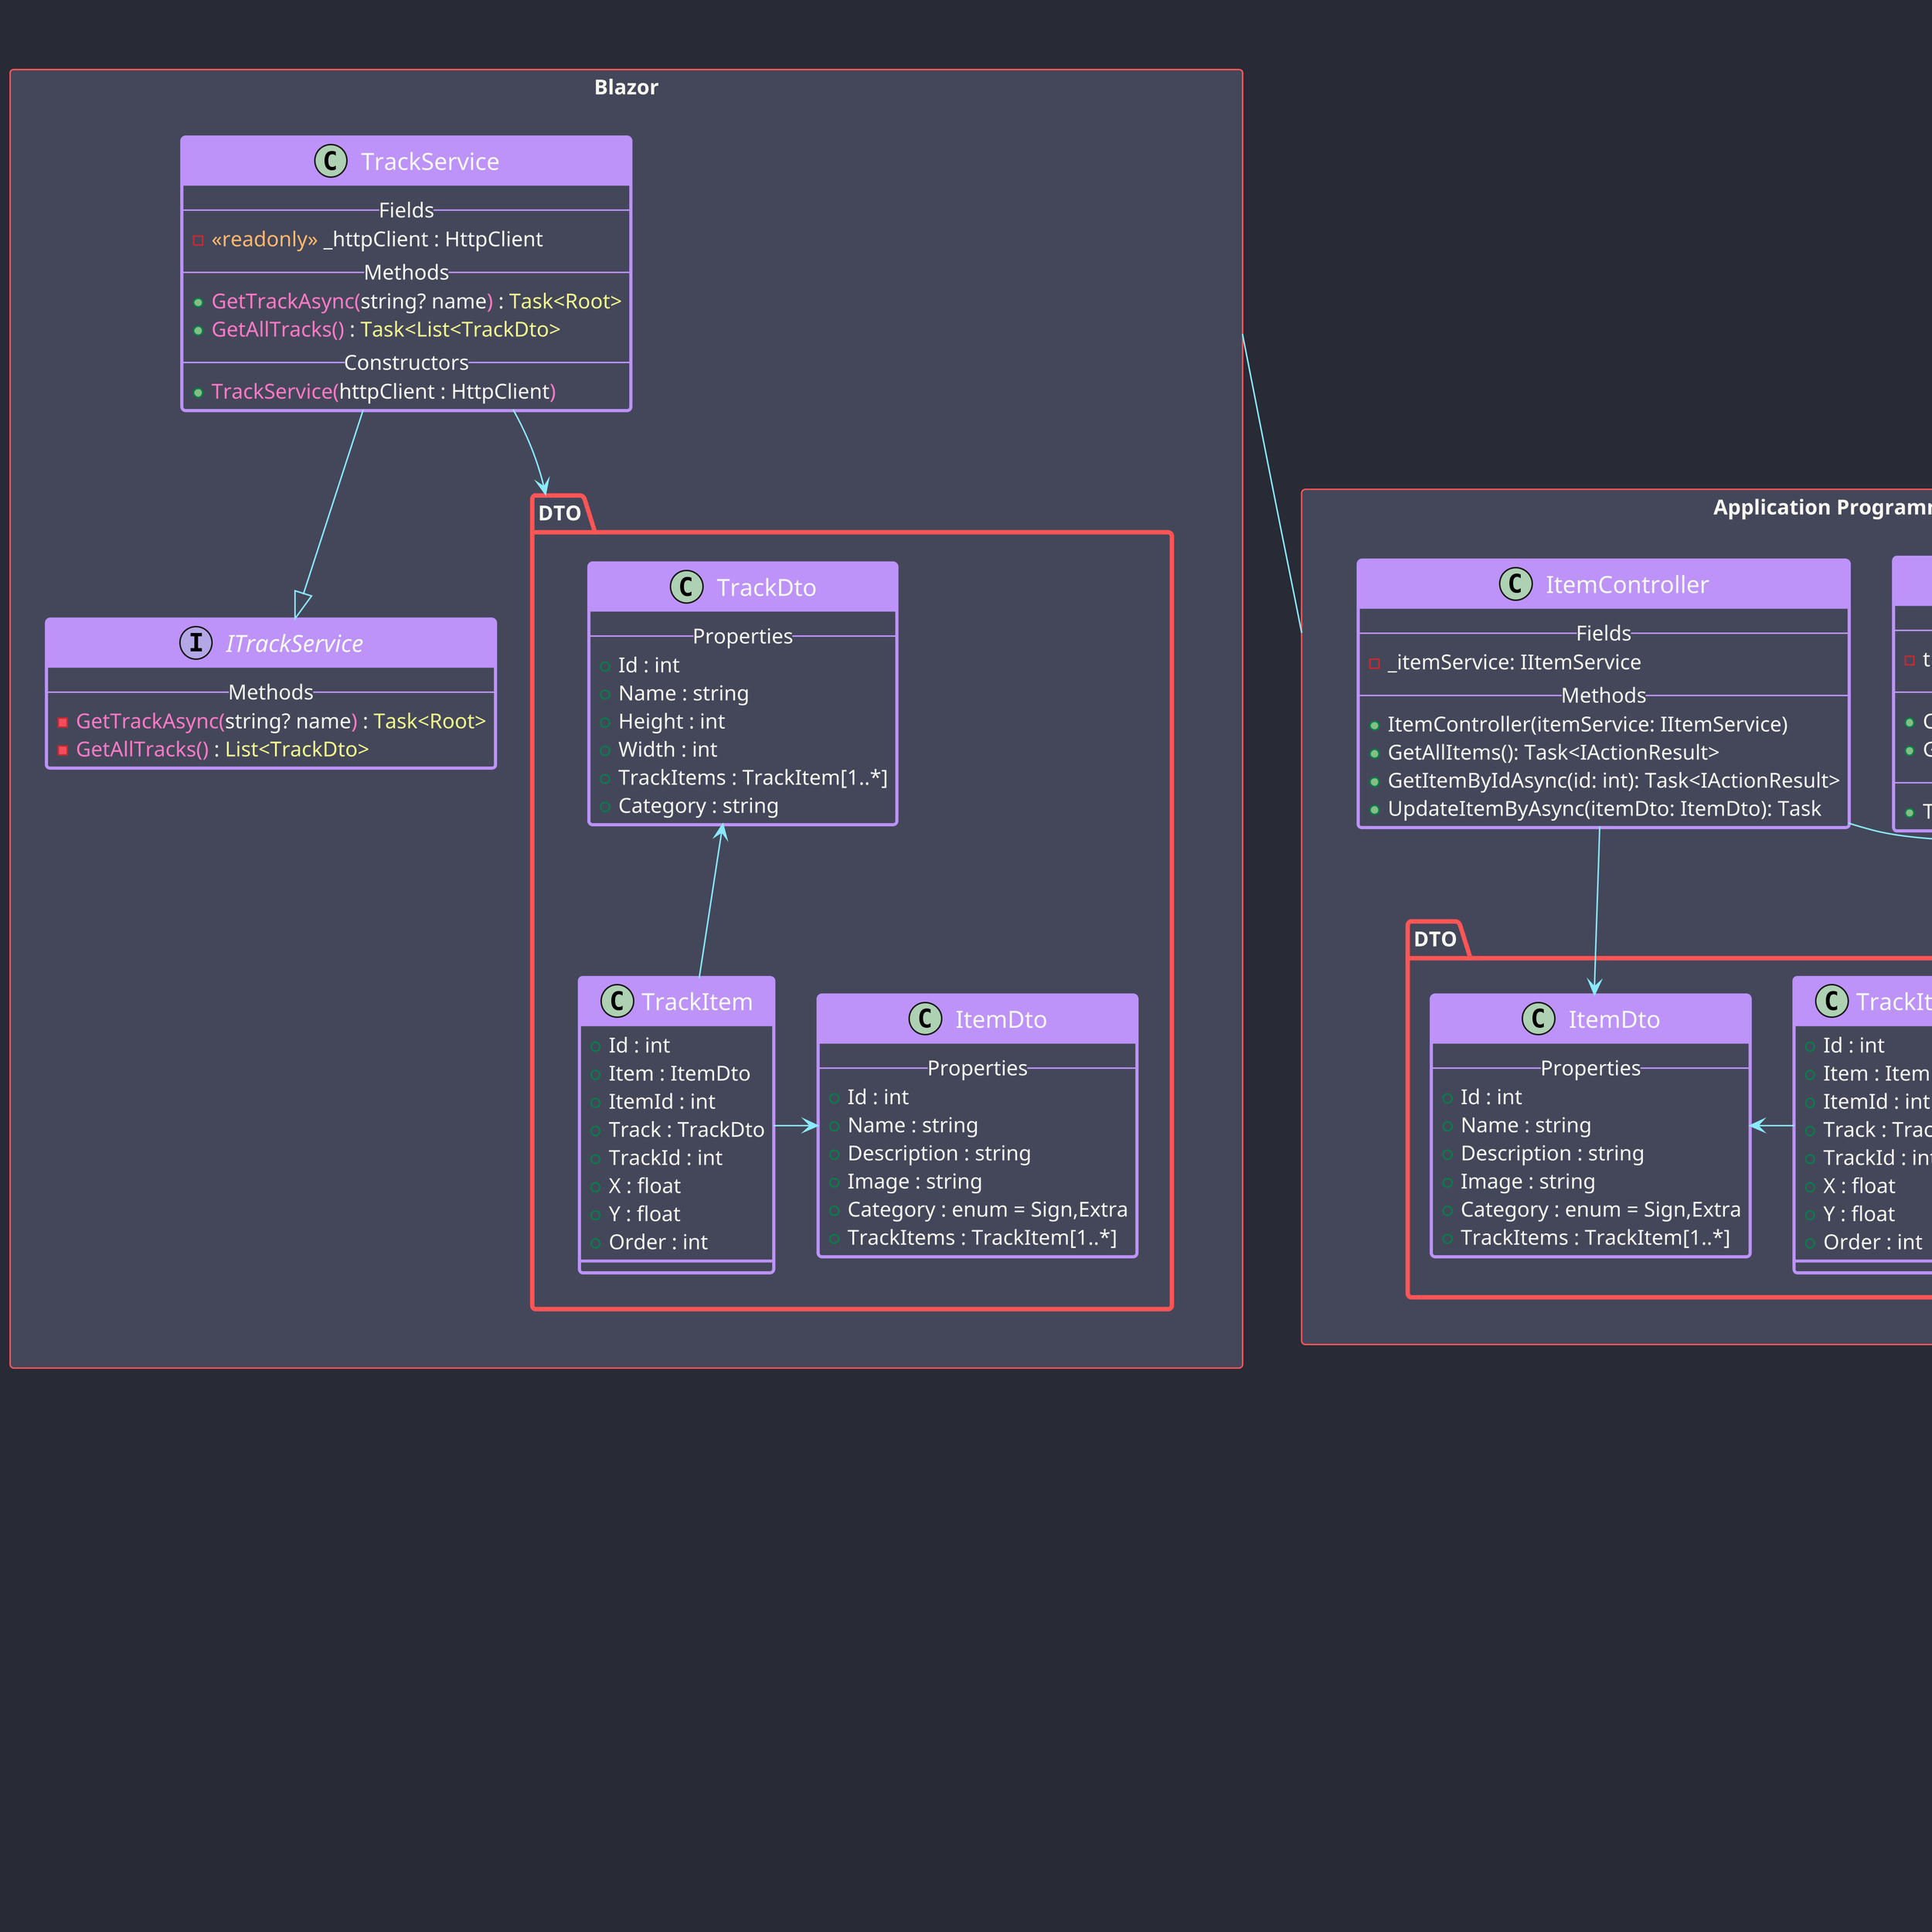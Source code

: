 @startuml DCDv2
title DCD
skinparam nodesep 30
skinparam ranksep 100
skinparam dpi 300
skinparam ComponentBorderThickness 0
skinparam BackgroundColor #282a36
skinparam ComponentBackgroundColor #44475a
skinparam ComponentBorderColor #f8f8f2

skinparam PackageBorderColor #ff5555 
skinparam PackageFontColor #f8f8f2 
skinparam PackageStereotypeFontColor #f8f8f2 
skinparam PackageBorderThickness 3

skinparam ClassBackgroundColor #44475a
skinparam ClassHeaderBackgroundColor #bd93f9 
skinparam ClassFontSize 16
skinparam ClassFontStyle Regular
skinparam ClassFontName Space Mono
skinparam ClassFontColor #f8f8f2 
skinparam ClassBorderColor #bd93f9 
skinparam ClassAttributeFontColor #f8f8f2 
skinparam ClassAttributeIconSize 10
skinparam ClassStereotypeFontColor #ff5555 
skinparam ClassBorderThickness 2

skinparam ArrowColor #8be9fd 

skinparam RectangleFontColor #f8f8f2 
skinparam RectangleBackgroundColor #44475a
' Field procedures
!unquoted procedure $ReadonlyPrivateField($AccessModifier, $Restriction, $Field)
$AccessModifier <color:#ffb86c><<$Restriction>></color> <color:#f8f8f2>$Field</color>
!endprocedure

' Method Procedures
!unquoted procedure $Method($AccessModifier, $MethodName, $Parameter, $ReturnValue)
$AccessModifier <color:#ff79c6>$MethodName(<color:#f8f8f2>$Parameter</color><color:#ff79c6>)</color><color:#f8f8f2> : </color><color:#f1fa8c>$ReturnValue</color>
!endprocedure
' Constructor Procedures
!unquoted procedure $PublicConstructor($AccessModifier, $MethodName, $Parameter)
$AccessModifier <color:#ff79c6>$MethodName(<color:#f8f8f2>$Parameter</color><color:#ff79c6>)</color>
!endprocedure

rectangle "Blazor" as front{
    
    interface "ITrackService" as ITrackServiceBlazor{
        --Methods--
        $Method(-,GetTrackAsync,string? name,Task<Root>)
        $Method(-,GetAllTracks, ,List<TrackDto>)
    }
    class "TrackService" as TrackServiceBlazor {
        --Fields--
        $ReadonlyPrivateField(-, readonly,_httpClient : HttpClient)
        --Methods--
        $Method(+,GetTrackAsync,string? name ,Task<Root>) 
        $Method(+,GetAllTracks, ,Task<List<TrackDto>)
        --Constructors--
        $PublicConstructor(+,TrackService, httpClient : HttpClient)
    }
    package "DTO" as DTOBlazor{
        class "ItemDto" as ItemDTOBlazor{
            --Properties--
            + Id : int 
            + Name : string
            + Description : string
            + Image : string
            + Category : enum = Sign,Extra
            + TrackItems : TrackItem[1..*]
        }
        class "TrackDto" as TrackDtoBlazor{
            --Properties--
            + Id : int
            + Name : string
            + Height : int
            + Width : int
            + TrackItems : TrackItem[1..*]
            + Category : string
        }
        class "TrackItem" as TrackItemDtoBlazor{
            + Id : int
            + Item : ItemDto
            + ItemId : int
            + Track : TrackDto
            + TrackId : int
            + X : float
            + Y : float
            + Order : int

        }

    }
}
rectangle "Application Programming Interface" as API {
    class TrackController{
        --Fields--
        - trackService : ITrackService 
        --Methods--
        + CreateTask(trackDto : TrackDTO) : Task<IActionResult> 
        + GetAllTracks() : Task<IActionResult>
        --Constructors--
        + TrackController(trackService : ITrackService) 
    }
    class ItemController{
        --Fields--
        - _itemService: IItemService  
        --Methods--
        + ItemController(itemService: IItemService) 
        + GetAllItems(): Task<IActionResult>
        + GetItemByIdAsync(id: int): Task<IActionResult>
        + UpdateItemByAsync(itemDto: ItemDto): Task
    }
    
    package DTO{
         class "ItemDto" as ItemDTOAPI{
            --Properties--
            + Id : int
            + Name : string
            + Description : string
            + Image : string
            + Category : enum = Sign,Extra
            + TrackItems : TrackItem[1..*]
        }
        class "TrackDto" as TrackDtoAPI{
            --Properties--
            + Id : int
            + Name : string
            + Height : int
            + Width : int
            + TrackItems : TrackItem[1..*]
            + Category : string
        }
        class "TrackItem" as TrackItemDtoAPI{
            + Id : int
            + Item : ItemDto
            + ItemId : int
            + Track : TrackDto
            + TrackId : int
            + X : float
            + Y : float
            + Order : int

        }

    }
}
rectangle "Services" as Service{
    interface ITrackService{
        --Methods--
        - TrackService(trackRepository: ITrackRepo) 
        - CreateTrack(track: Track): Task       
        - GetAllTracksAsync(): Task<IEnumerable<Track>>  
    }
    interface IItemService{
        - CreateItem(item: Item): Task
        - GetAllItems(): Task<List<Item>>
        - GetItemById(id: int): Task<Item>
        - UpdateItemById(item: Item): Task
    }
    class TrackService{
        -- Fields --
        - _trackRepository : ITrackRepo
        -- Methods --
        + TrackService(trackRepository: ITrackRepo) 
        + CreateTrack(track: Track): Task       
        + GetAllTracksAsync(): Task<IEnumerable<Track>> 
        -- Contructor --
        + TrackService(trackRepository: ITrackRepo )
        
    }   
    class ItemService{
        --Fields--
        - _itemrepo: IItemRepo 
        -- Methods --
        + CreateItem(item: Item): Task  
        + GetAllItems(): Task<List<Item>>
        + GetItemById(id: int): Task<Item?>
        + UpdateItemById(item: Item): Task
        -- Constructors --
        + ItemService(itemRepo: IItemRepo)
    }
}
rectangle "Repositories" as Repositories{
    class "GenericRepository"{
            --Methods--
            + Get(): IReadOnlyList<T>
            + GetById(int id) <T>
            + Create(T entity) : void
            + Update(T entity) : void
            + Delete(T entity) : void
        }

        interface "IGenericRepository"{
            --Methods--
            + Get(): IReadOnlyList<T>
            + GetById(int id) <T>
            + Create(T entity) : void
            + Update(T entity) : void
            + Delete(T entity) : void
        }
        interface IItemRepo
        interface ITrackRepo
        class "ItemRepo"{

        }
        class "TrackRepo"{

        }
}
rectangle "Data" as models{
    package EntityModels{
        abstract class BaseEntity{
            -- Properties --
            + {abstract} Id : int
            + {abstract} Name : string?
        }
        entity Track<Bane>{
            -- Properties --
            + Height : int?
            + Width : int?
            + Category : string?
            ==Navigation Properties==
            + TrackItems : TrackItem[0..*]
        }
        entity TrackItem{
            -- Fields --
            + Id : int
            + Item? : Item
            + ItemId : int

            + Track? :  track
            + TrackId : int
            -- Payload --
            + X : float?
            + Y : float?
            + Order : int?
        }
        entity Item<Bane Element>{
            -- Properties --
            + Description : string
            + bool : IsSign
            + Image : string
            
            ==Navigation Properties==
            + TrackItems : TrackItems[0..*]
        }
    }
    package Data{
        class DataContext{
            --Properties--
            + Tracks : DbSet<Track>
            + Items : DbSet<Item>
            + TrackItems : Dbset<TrackItems>
            --Methods--
            # OnConfiguring(DbContextOptionbuilder optionsBuilder)
            # OnModelCreating(ModelBuilder modelbuilder)
        }
    }

}
front -- API


TrackDtoBlazor <-- TrackItemDtoBlazor
TrackItemDtoBlazor -> ItemDTOBlazor
TrackServiceBlazor --|> ITrackServiceBlazor
TrackServiceBlazor --> DTOBlazor
TrackController --> ITrackService
TrackController --> TrackDtoAPI
ItemDTOAPI <- TrackItemDtoAPI
TrackItemDtoAPI -> TrackDtoAPI
IGenericRepository  <|-- GenericRepository
IGenericRepository --> DataContext
GenericRepository <|-- IItemRepo
GenericRepository <|-- ITrackRepo
ITrackRepo <|-- TrackRepo
IItemRepo <|-- ItemRepo
TrackService -> ITrackRepo
ITrackService <|-- TrackService
BaseEntity  <|- Track
BaseEntity <|- Item
Track "1" <--> "1..*" TrackItem
TrackItem "1..*" <--> "1" Item
DataContext "1" -> "1..*" Track 
DataContext "1" -> "1..*" TrackItem
DataContext "1" -> "1..*" Item
ItemController --> IItemService
IItemService <|-- ItemService
ItemService -> IItemRepo
ItemController --> ItemDTOAPI
@enduml